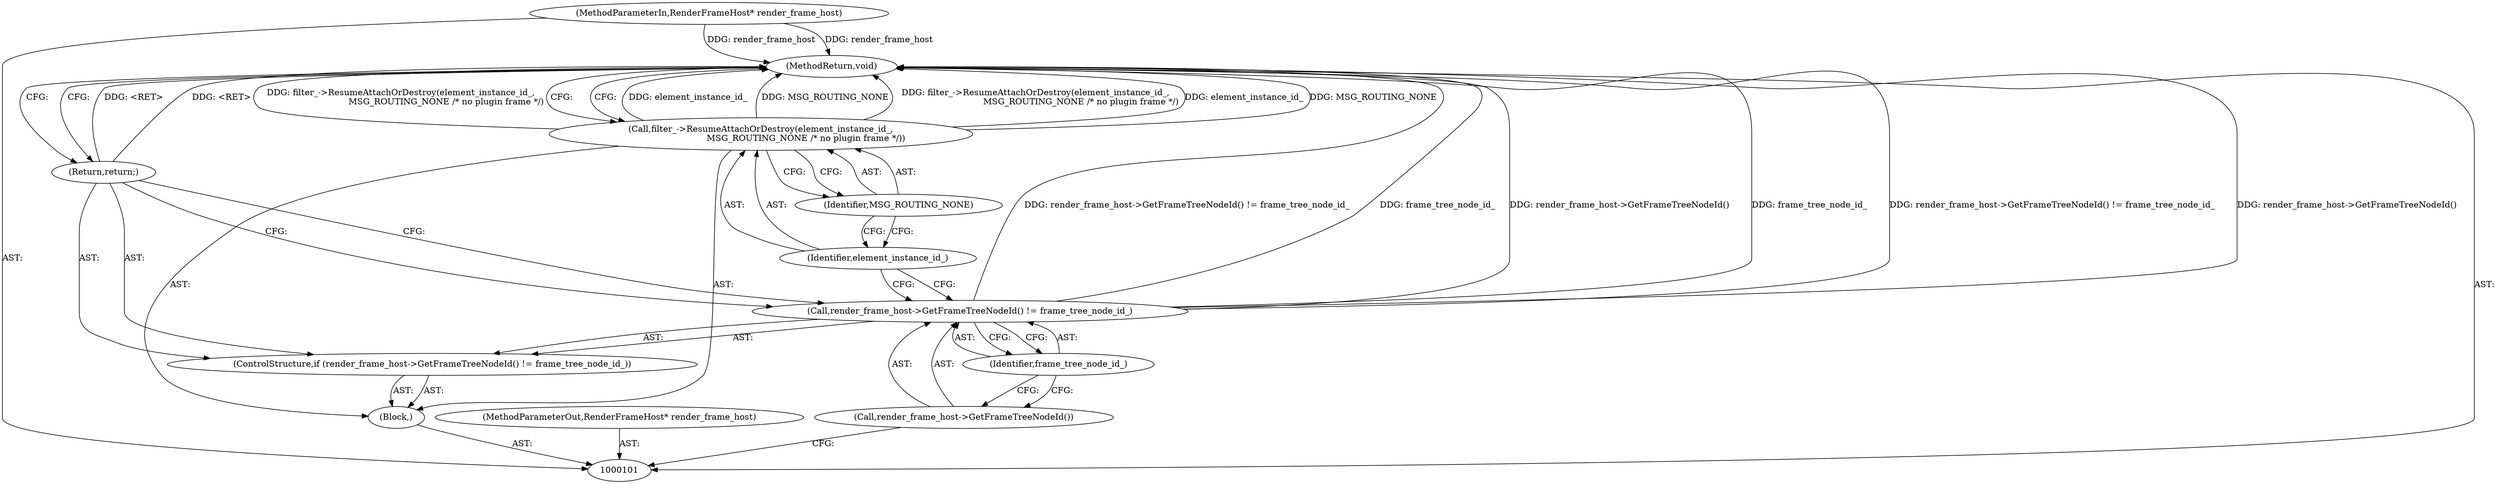 digraph "1_Chrome_5bb223676defeba9c44a5ce42460c86e24561e73_4" {
"1000112" [label="(MethodReturn,void)"];
"1000102" [label="(MethodParameterIn,RenderFrameHost* render_frame_host)"];
"1000130" [label="(MethodParameterOut,RenderFrameHost* render_frame_host)"];
"1000103" [label="(Block,)"];
"1000104" [label="(ControlStructure,if (render_frame_host->GetFrameTreeNodeId() != frame_tree_node_id_))"];
"1000107" [label="(Identifier,frame_tree_node_id_)"];
"1000105" [label="(Call,render_frame_host->GetFrameTreeNodeId() != frame_tree_node_id_)"];
"1000106" [label="(Call,render_frame_host->GetFrameTreeNodeId())"];
"1000108" [label="(Return,return;)"];
"1000109" [label="(Call,filter_->ResumeAttachOrDestroy(element_instance_id_,\n                                 MSG_ROUTING_NONE /* no plugin frame */))"];
"1000110" [label="(Identifier,element_instance_id_)"];
"1000111" [label="(Identifier,MSG_ROUTING_NONE)"];
"1000112" -> "1000101"  [label="AST: "];
"1000112" -> "1000108"  [label="CFG: "];
"1000112" -> "1000109"  [label="CFG: "];
"1000108" -> "1000112"  [label="DDG: <RET>"];
"1000105" -> "1000112"  [label="DDG: frame_tree_node_id_"];
"1000105" -> "1000112"  [label="DDG: render_frame_host->GetFrameTreeNodeId() != frame_tree_node_id_"];
"1000105" -> "1000112"  [label="DDG: render_frame_host->GetFrameTreeNodeId()"];
"1000102" -> "1000112"  [label="DDG: render_frame_host"];
"1000109" -> "1000112"  [label="DDG: element_instance_id_"];
"1000109" -> "1000112"  [label="DDG: MSG_ROUTING_NONE"];
"1000109" -> "1000112"  [label="DDG: filter_->ResumeAttachOrDestroy(element_instance_id_,\n                                 MSG_ROUTING_NONE /* no plugin frame */)"];
"1000102" -> "1000101"  [label="AST: "];
"1000102" -> "1000112"  [label="DDG: render_frame_host"];
"1000130" -> "1000101"  [label="AST: "];
"1000103" -> "1000101"  [label="AST: "];
"1000104" -> "1000103"  [label="AST: "];
"1000109" -> "1000103"  [label="AST: "];
"1000104" -> "1000103"  [label="AST: "];
"1000105" -> "1000104"  [label="AST: "];
"1000108" -> "1000104"  [label="AST: "];
"1000107" -> "1000105"  [label="AST: "];
"1000107" -> "1000106"  [label="CFG: "];
"1000105" -> "1000107"  [label="CFG: "];
"1000105" -> "1000104"  [label="AST: "];
"1000105" -> "1000107"  [label="CFG: "];
"1000106" -> "1000105"  [label="AST: "];
"1000107" -> "1000105"  [label="AST: "];
"1000108" -> "1000105"  [label="CFG: "];
"1000110" -> "1000105"  [label="CFG: "];
"1000105" -> "1000112"  [label="DDG: frame_tree_node_id_"];
"1000105" -> "1000112"  [label="DDG: render_frame_host->GetFrameTreeNodeId() != frame_tree_node_id_"];
"1000105" -> "1000112"  [label="DDG: render_frame_host->GetFrameTreeNodeId()"];
"1000106" -> "1000105"  [label="AST: "];
"1000106" -> "1000101"  [label="CFG: "];
"1000107" -> "1000106"  [label="CFG: "];
"1000108" -> "1000104"  [label="AST: "];
"1000108" -> "1000105"  [label="CFG: "];
"1000112" -> "1000108"  [label="CFG: "];
"1000108" -> "1000112"  [label="DDG: <RET>"];
"1000109" -> "1000103"  [label="AST: "];
"1000109" -> "1000111"  [label="CFG: "];
"1000110" -> "1000109"  [label="AST: "];
"1000111" -> "1000109"  [label="AST: "];
"1000112" -> "1000109"  [label="CFG: "];
"1000109" -> "1000112"  [label="DDG: element_instance_id_"];
"1000109" -> "1000112"  [label="DDG: MSG_ROUTING_NONE"];
"1000109" -> "1000112"  [label="DDG: filter_->ResumeAttachOrDestroy(element_instance_id_,\n                                 MSG_ROUTING_NONE /* no plugin frame */)"];
"1000110" -> "1000109"  [label="AST: "];
"1000110" -> "1000105"  [label="CFG: "];
"1000111" -> "1000110"  [label="CFG: "];
"1000111" -> "1000109"  [label="AST: "];
"1000111" -> "1000110"  [label="CFG: "];
"1000109" -> "1000111"  [label="CFG: "];
}
